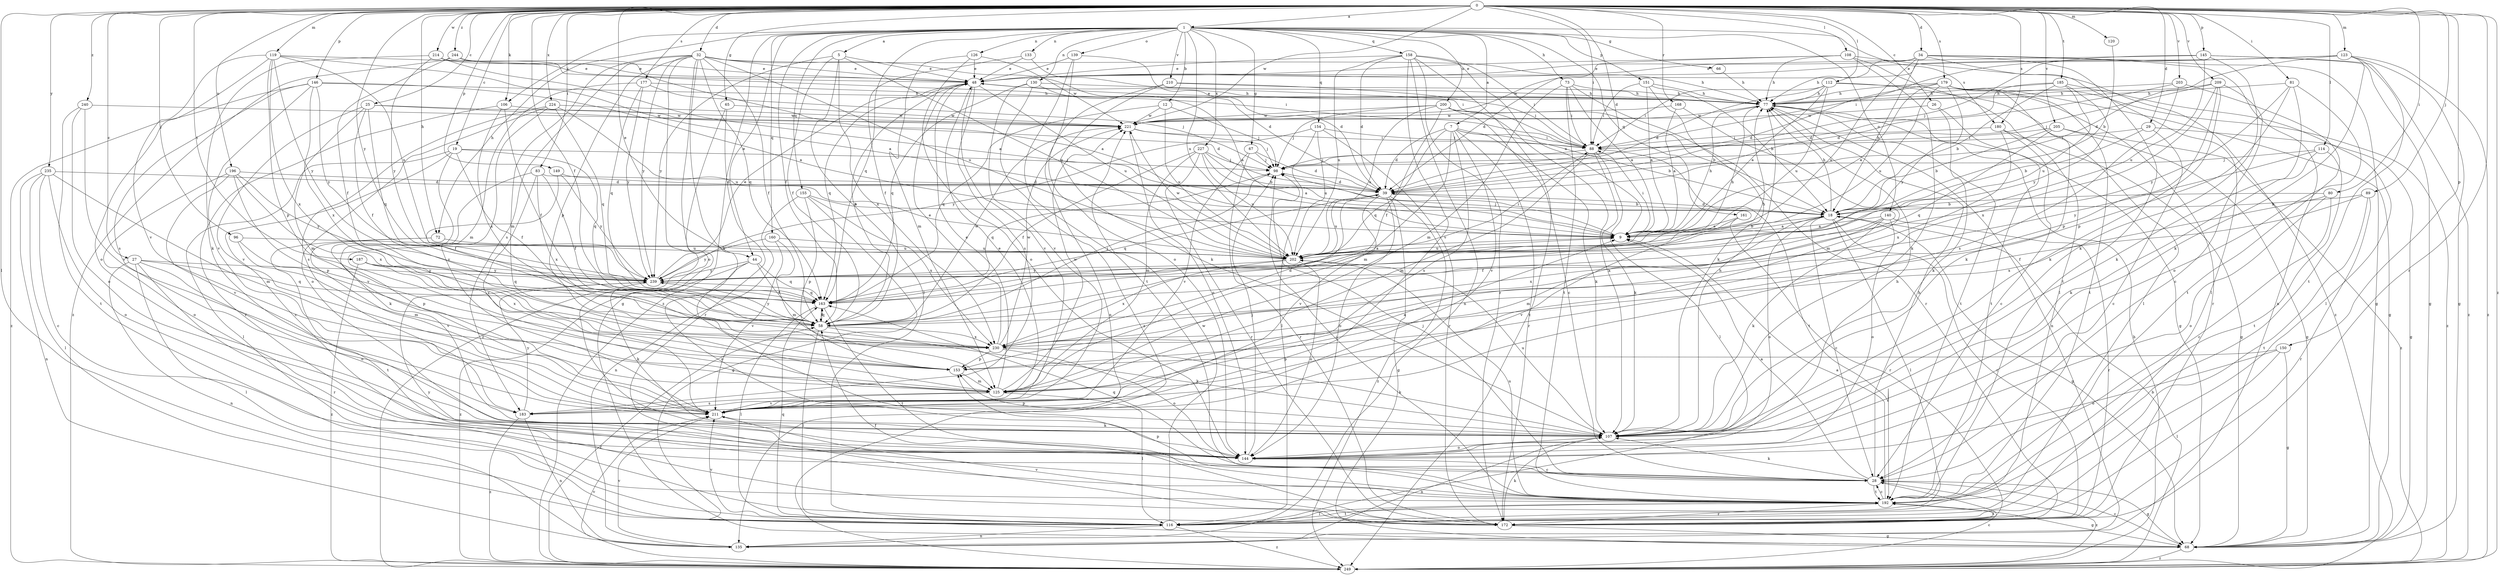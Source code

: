strict digraph  {
0;
1;
5;
7;
9;
12;
18;
19;
25;
26;
27;
28;
29;
32;
34;
39;
44;
48;
58;
65;
66;
67;
68;
72;
73;
77;
80;
81;
83;
88;
89;
96;
98;
106;
107;
108;
112;
114;
116;
119;
120;
123;
125;
126;
130;
133;
135;
139;
140;
144;
145;
146;
149;
150;
151;
153;
154;
155;
158;
160;
161;
163;
168;
172;
177;
179;
180;
183;
185;
187;
192;
196;
200;
202;
203;
205;
209;
210;
211;
214;
221;
224;
227;
230;
235;
239;
240;
244;
249;
0 -> 1  [label=a];
0 -> 19  [label=c];
0 -> 25  [label=c];
0 -> 26  [label=c];
0 -> 27  [label=c];
0 -> 29  [label=d];
0 -> 32  [label=d];
0 -> 34  [label=d];
0 -> 39  [label=d];
0 -> 44  [label=e];
0 -> 58  [label=f];
0 -> 65  [label=g];
0 -> 72  [label=h];
0 -> 80  [label=i];
0 -> 81  [label=i];
0 -> 83  [label=i];
0 -> 88  [label=i];
0 -> 89  [label=j];
0 -> 96  [label=j];
0 -> 106  [label=k];
0 -> 108  [label=l];
0 -> 112  [label=l];
0 -> 114  [label=l];
0 -> 116  [label=l];
0 -> 119  [label=m];
0 -> 120  [label=m];
0 -> 123  [label=m];
0 -> 145  [label=p];
0 -> 146  [label=p];
0 -> 149  [label=p];
0 -> 150  [label=p];
0 -> 168  [label=r];
0 -> 172  [label=r];
0 -> 177  [label=s];
0 -> 179  [label=s];
0 -> 180  [label=s];
0 -> 185  [label=t];
0 -> 187  [label=t];
0 -> 196  [label=u];
0 -> 203  [label=v];
0 -> 205  [label=v];
0 -> 209  [label=v];
0 -> 214  [label=w];
0 -> 221  [label=w];
0 -> 224  [label=x];
0 -> 235  [label=y];
0 -> 239  [label=y];
0 -> 240  [label=z];
0 -> 244  [label=z];
0 -> 249  [label=z];
1 -> 5  [label=a];
1 -> 7  [label=a];
1 -> 12  [label=b];
1 -> 44  [label=e];
1 -> 58  [label=f];
1 -> 66  [label=g];
1 -> 67  [label=g];
1 -> 72  [label=h];
1 -> 73  [label=h];
1 -> 106  [label=k];
1 -> 126  [label=n];
1 -> 130  [label=n];
1 -> 133  [label=n];
1 -> 139  [label=o];
1 -> 140  [label=o];
1 -> 151  [label=p];
1 -> 154  [label=q];
1 -> 155  [label=q];
1 -> 158  [label=q];
1 -> 160  [label=q];
1 -> 161  [label=q];
1 -> 163  [label=q];
1 -> 180  [label=s];
1 -> 200  [label=u];
1 -> 202  [label=u];
1 -> 210  [label=v];
1 -> 227  [label=x];
1 -> 249  [label=z];
5 -> 48  [label=e];
5 -> 58  [label=f];
5 -> 116  [label=l];
5 -> 202  [label=u];
5 -> 230  [label=x];
5 -> 239  [label=y];
7 -> 18  [label=b];
7 -> 39  [label=d];
7 -> 88  [label=i];
7 -> 107  [label=k];
7 -> 125  [label=m];
7 -> 163  [label=q];
7 -> 172  [label=r];
7 -> 183  [label=s];
7 -> 211  [label=v];
9 -> 18  [label=b];
9 -> 77  [label=h];
9 -> 88  [label=i];
9 -> 98  [label=j];
9 -> 202  [label=u];
12 -> 98  [label=j];
12 -> 163  [label=q];
12 -> 202  [label=u];
12 -> 221  [label=w];
18 -> 9  [label=a];
18 -> 28  [label=c];
18 -> 39  [label=d];
18 -> 68  [label=g];
18 -> 77  [label=h];
18 -> 116  [label=l];
18 -> 125  [label=m];
18 -> 144  [label=o];
18 -> 172  [label=r];
19 -> 28  [label=c];
19 -> 58  [label=f];
19 -> 98  [label=j];
19 -> 116  [label=l];
19 -> 163  [label=q];
19 -> 211  [label=v];
25 -> 39  [label=d];
25 -> 58  [label=f];
25 -> 125  [label=m];
25 -> 163  [label=q];
25 -> 211  [label=v];
25 -> 221  [label=w];
26 -> 107  [label=k];
26 -> 192  [label=t];
26 -> 221  [label=w];
27 -> 116  [label=l];
27 -> 135  [label=n];
27 -> 144  [label=o];
27 -> 163  [label=q];
27 -> 172  [label=r];
27 -> 239  [label=y];
28 -> 9  [label=a];
28 -> 68  [label=g];
28 -> 77  [label=h];
28 -> 98  [label=j];
28 -> 107  [label=k];
28 -> 163  [label=q];
28 -> 192  [label=t];
28 -> 249  [label=z];
29 -> 18  [label=b];
29 -> 28  [label=c];
29 -> 68  [label=g];
29 -> 88  [label=i];
32 -> 39  [label=d];
32 -> 48  [label=e];
32 -> 58  [label=f];
32 -> 68  [label=g];
32 -> 77  [label=h];
32 -> 107  [label=k];
32 -> 125  [label=m];
32 -> 144  [label=o];
32 -> 153  [label=p];
32 -> 163  [label=q];
32 -> 183  [label=s];
32 -> 202  [label=u];
32 -> 239  [label=y];
34 -> 18  [label=b];
34 -> 48  [label=e];
34 -> 68  [label=g];
34 -> 77  [label=h];
34 -> 116  [label=l];
34 -> 135  [label=n];
34 -> 192  [label=t];
34 -> 202  [label=u];
39 -> 18  [label=b];
39 -> 68  [label=g];
39 -> 144  [label=o];
39 -> 163  [label=q];
39 -> 202  [label=u];
39 -> 211  [label=v];
39 -> 249  [label=z];
44 -> 58  [label=f];
44 -> 144  [label=o];
44 -> 163  [label=q];
44 -> 239  [label=y];
44 -> 249  [label=z];
48 -> 77  [label=h];
48 -> 163  [label=q];
48 -> 183  [label=s];
48 -> 202  [label=u];
48 -> 211  [label=v];
58 -> 48  [label=e];
58 -> 98  [label=j];
58 -> 107  [label=k];
58 -> 116  [label=l];
58 -> 163  [label=q];
58 -> 221  [label=w];
58 -> 230  [label=x];
58 -> 239  [label=y];
65 -> 172  [label=r];
65 -> 221  [label=w];
65 -> 249  [label=z];
66 -> 77  [label=h];
67 -> 39  [label=d];
67 -> 98  [label=j];
67 -> 172  [label=r];
67 -> 211  [label=v];
68 -> 28  [label=c];
68 -> 249  [label=z];
72 -> 192  [label=t];
72 -> 202  [label=u];
72 -> 211  [label=v];
73 -> 9  [label=a];
73 -> 77  [label=h];
73 -> 88  [label=i];
73 -> 125  [label=m];
73 -> 172  [label=r];
73 -> 192  [label=t];
77 -> 48  [label=e];
77 -> 68  [label=g];
77 -> 135  [label=n];
77 -> 192  [label=t];
77 -> 221  [label=w];
80 -> 18  [label=b];
80 -> 28  [label=c];
80 -> 144  [label=o];
80 -> 230  [label=x];
81 -> 77  [label=h];
81 -> 107  [label=k];
81 -> 144  [label=o];
81 -> 153  [label=p];
81 -> 239  [label=y];
83 -> 39  [label=d];
83 -> 58  [label=f];
83 -> 107  [label=k];
83 -> 211  [label=v];
83 -> 230  [label=x];
88 -> 98  [label=j];
88 -> 107  [label=k];
88 -> 116  [label=l];
88 -> 125  [label=m];
88 -> 192  [label=t];
89 -> 18  [label=b];
89 -> 58  [label=f];
89 -> 172  [label=r];
89 -> 192  [label=t];
96 -> 125  [label=m];
96 -> 153  [label=p];
96 -> 202  [label=u];
98 -> 39  [label=d];
98 -> 163  [label=q];
106 -> 58  [label=f];
106 -> 172  [label=r];
106 -> 221  [label=w];
106 -> 230  [label=x];
107 -> 77  [label=h];
107 -> 135  [label=n];
107 -> 144  [label=o];
107 -> 153  [label=p];
107 -> 202  [label=u];
108 -> 39  [label=d];
108 -> 48  [label=e];
108 -> 77  [label=h];
108 -> 107  [label=k];
108 -> 116  [label=l];
108 -> 249  [label=z];
112 -> 9  [label=a];
112 -> 39  [label=d];
112 -> 77  [label=h];
112 -> 88  [label=i];
112 -> 116  [label=l];
112 -> 172  [label=r];
112 -> 202  [label=u];
114 -> 98  [label=j];
114 -> 107  [label=k];
114 -> 192  [label=t];
114 -> 239  [label=y];
116 -> 135  [label=n];
116 -> 163  [label=q];
116 -> 192  [label=t];
116 -> 211  [label=v];
116 -> 221  [label=w];
116 -> 249  [label=z];
119 -> 9  [label=a];
119 -> 48  [label=e];
119 -> 144  [label=o];
119 -> 153  [label=p];
119 -> 202  [label=u];
119 -> 211  [label=v];
119 -> 230  [label=x];
119 -> 239  [label=y];
120 -> 18  [label=b];
123 -> 39  [label=d];
123 -> 48  [label=e];
123 -> 68  [label=g];
123 -> 88  [label=i];
123 -> 107  [label=k];
123 -> 192  [label=t];
123 -> 221  [label=w];
123 -> 249  [label=z];
125 -> 9  [label=a];
125 -> 48  [label=e];
125 -> 116  [label=l];
125 -> 183  [label=s];
125 -> 211  [label=v];
125 -> 221  [label=w];
126 -> 48  [label=e];
126 -> 125  [label=m];
126 -> 144  [label=o];
126 -> 221  [label=w];
130 -> 9  [label=a];
130 -> 77  [label=h];
130 -> 163  [label=q];
130 -> 211  [label=v];
130 -> 249  [label=z];
133 -> 48  [label=e];
133 -> 58  [label=f];
133 -> 88  [label=i];
135 -> 211  [label=v];
139 -> 39  [label=d];
139 -> 48  [label=e];
139 -> 144  [label=o];
139 -> 192  [label=t];
140 -> 9  [label=a];
140 -> 58  [label=f];
140 -> 107  [label=k];
140 -> 144  [label=o];
140 -> 172  [label=r];
140 -> 230  [label=x];
144 -> 28  [label=c];
144 -> 77  [label=h];
144 -> 98  [label=j];
145 -> 48  [label=e];
145 -> 68  [label=g];
145 -> 98  [label=j];
145 -> 107  [label=k];
145 -> 202  [label=u];
145 -> 249  [label=z];
146 -> 9  [label=a];
146 -> 77  [label=h];
146 -> 183  [label=s];
146 -> 211  [label=v];
146 -> 230  [label=x];
146 -> 239  [label=y];
146 -> 249  [label=z];
149 -> 39  [label=d];
149 -> 58  [label=f];
149 -> 239  [label=y];
150 -> 68  [label=g];
150 -> 116  [label=l];
150 -> 144  [label=o];
150 -> 153  [label=p];
151 -> 9  [label=a];
151 -> 18  [label=b];
151 -> 77  [label=h];
151 -> 88  [label=i];
151 -> 107  [label=k];
153 -> 125  [label=m];
154 -> 88  [label=i];
154 -> 116  [label=l];
154 -> 172  [label=r];
154 -> 202  [label=u];
154 -> 239  [label=y];
155 -> 18  [label=b];
155 -> 68  [label=g];
155 -> 135  [label=n];
155 -> 153  [label=p];
155 -> 230  [label=x];
158 -> 9  [label=a];
158 -> 39  [label=d];
158 -> 48  [label=e];
158 -> 88  [label=i];
158 -> 135  [label=n];
158 -> 172  [label=r];
158 -> 202  [label=u];
158 -> 211  [label=v];
158 -> 249  [label=z];
160 -> 125  [label=m];
160 -> 202  [label=u];
160 -> 211  [label=v];
160 -> 239  [label=y];
161 -> 9  [label=a];
161 -> 172  [label=r];
161 -> 211  [label=v];
163 -> 58  [label=f];
163 -> 77  [label=h];
163 -> 116  [label=l];
163 -> 192  [label=t];
168 -> 9  [label=a];
168 -> 125  [label=m];
168 -> 221  [label=w];
172 -> 58  [label=f];
172 -> 68  [label=g];
172 -> 107  [label=k];
172 -> 192  [label=t];
172 -> 211  [label=v];
177 -> 77  [label=h];
177 -> 98  [label=j];
177 -> 125  [label=m];
177 -> 163  [label=q];
177 -> 239  [label=y];
179 -> 9  [label=a];
179 -> 39  [label=d];
179 -> 68  [label=g];
179 -> 77  [label=h];
179 -> 107  [label=k];
179 -> 192  [label=t];
179 -> 202  [label=u];
179 -> 239  [label=y];
179 -> 249  [label=z];
180 -> 28  [label=c];
180 -> 68  [label=g];
180 -> 88  [label=i];
180 -> 230  [label=x];
183 -> 135  [label=n];
183 -> 239  [label=y];
183 -> 249  [label=z];
185 -> 18  [label=b];
185 -> 39  [label=d];
185 -> 77  [label=h];
185 -> 116  [label=l];
185 -> 202  [label=u];
185 -> 239  [label=y];
187 -> 163  [label=q];
187 -> 230  [label=x];
187 -> 239  [label=y];
187 -> 249  [label=z];
192 -> 9  [label=a];
192 -> 28  [label=c];
192 -> 68  [label=g];
192 -> 98  [label=j];
192 -> 116  [label=l];
192 -> 153  [label=p];
192 -> 172  [label=r];
192 -> 202  [label=u];
192 -> 239  [label=y];
196 -> 39  [label=d];
196 -> 144  [label=o];
196 -> 153  [label=p];
196 -> 211  [label=v];
196 -> 230  [label=x];
196 -> 239  [label=y];
200 -> 18  [label=b];
200 -> 28  [label=c];
200 -> 58  [label=f];
200 -> 98  [label=j];
200 -> 107  [label=k];
200 -> 202  [label=u];
200 -> 221  [label=w];
202 -> 9  [label=a];
202 -> 77  [label=h];
202 -> 88  [label=i];
202 -> 144  [label=o];
202 -> 221  [label=w];
202 -> 230  [label=x];
202 -> 239  [label=y];
203 -> 39  [label=d];
203 -> 77  [label=h];
203 -> 183  [label=s];
203 -> 192  [label=t];
205 -> 18  [label=b];
205 -> 68  [label=g];
205 -> 88  [label=i];
205 -> 163  [label=q];
205 -> 249  [label=z];
209 -> 28  [label=c];
209 -> 77  [label=h];
209 -> 98  [label=j];
209 -> 107  [label=k];
209 -> 153  [label=p];
209 -> 230  [label=x];
210 -> 77  [label=h];
210 -> 88  [label=i];
210 -> 107  [label=k];
210 -> 135  [label=n];
211 -> 48  [label=e];
211 -> 107  [label=k];
214 -> 9  [label=a];
214 -> 48  [label=e];
214 -> 88  [label=i];
214 -> 107  [label=k];
214 -> 239  [label=y];
221 -> 88  [label=i];
221 -> 98  [label=j];
221 -> 144  [label=o];
224 -> 144  [label=o];
224 -> 163  [label=q];
224 -> 183  [label=s];
224 -> 202  [label=u];
224 -> 211  [label=v];
224 -> 221  [label=w];
227 -> 9  [label=a];
227 -> 18  [label=b];
227 -> 58  [label=f];
227 -> 98  [label=j];
227 -> 125  [label=m];
227 -> 172  [label=r];
227 -> 202  [label=u];
230 -> 39  [label=d];
230 -> 48  [label=e];
230 -> 107  [label=k];
230 -> 144  [label=o];
230 -> 153  [label=p];
230 -> 221  [label=w];
235 -> 28  [label=c];
235 -> 39  [label=d];
235 -> 116  [label=l];
235 -> 125  [label=m];
235 -> 135  [label=n];
235 -> 144  [label=o];
239 -> 48  [label=e];
239 -> 107  [label=k];
239 -> 163  [label=q];
240 -> 144  [label=o];
240 -> 192  [label=t];
240 -> 211  [label=v];
240 -> 221  [label=w];
244 -> 9  [label=a];
244 -> 48  [label=e];
244 -> 58  [label=f];
244 -> 249  [label=z];
249 -> 18  [label=b];
249 -> 28  [label=c];
249 -> 58  [label=f];
249 -> 77  [label=h];
249 -> 211  [label=v];
}
